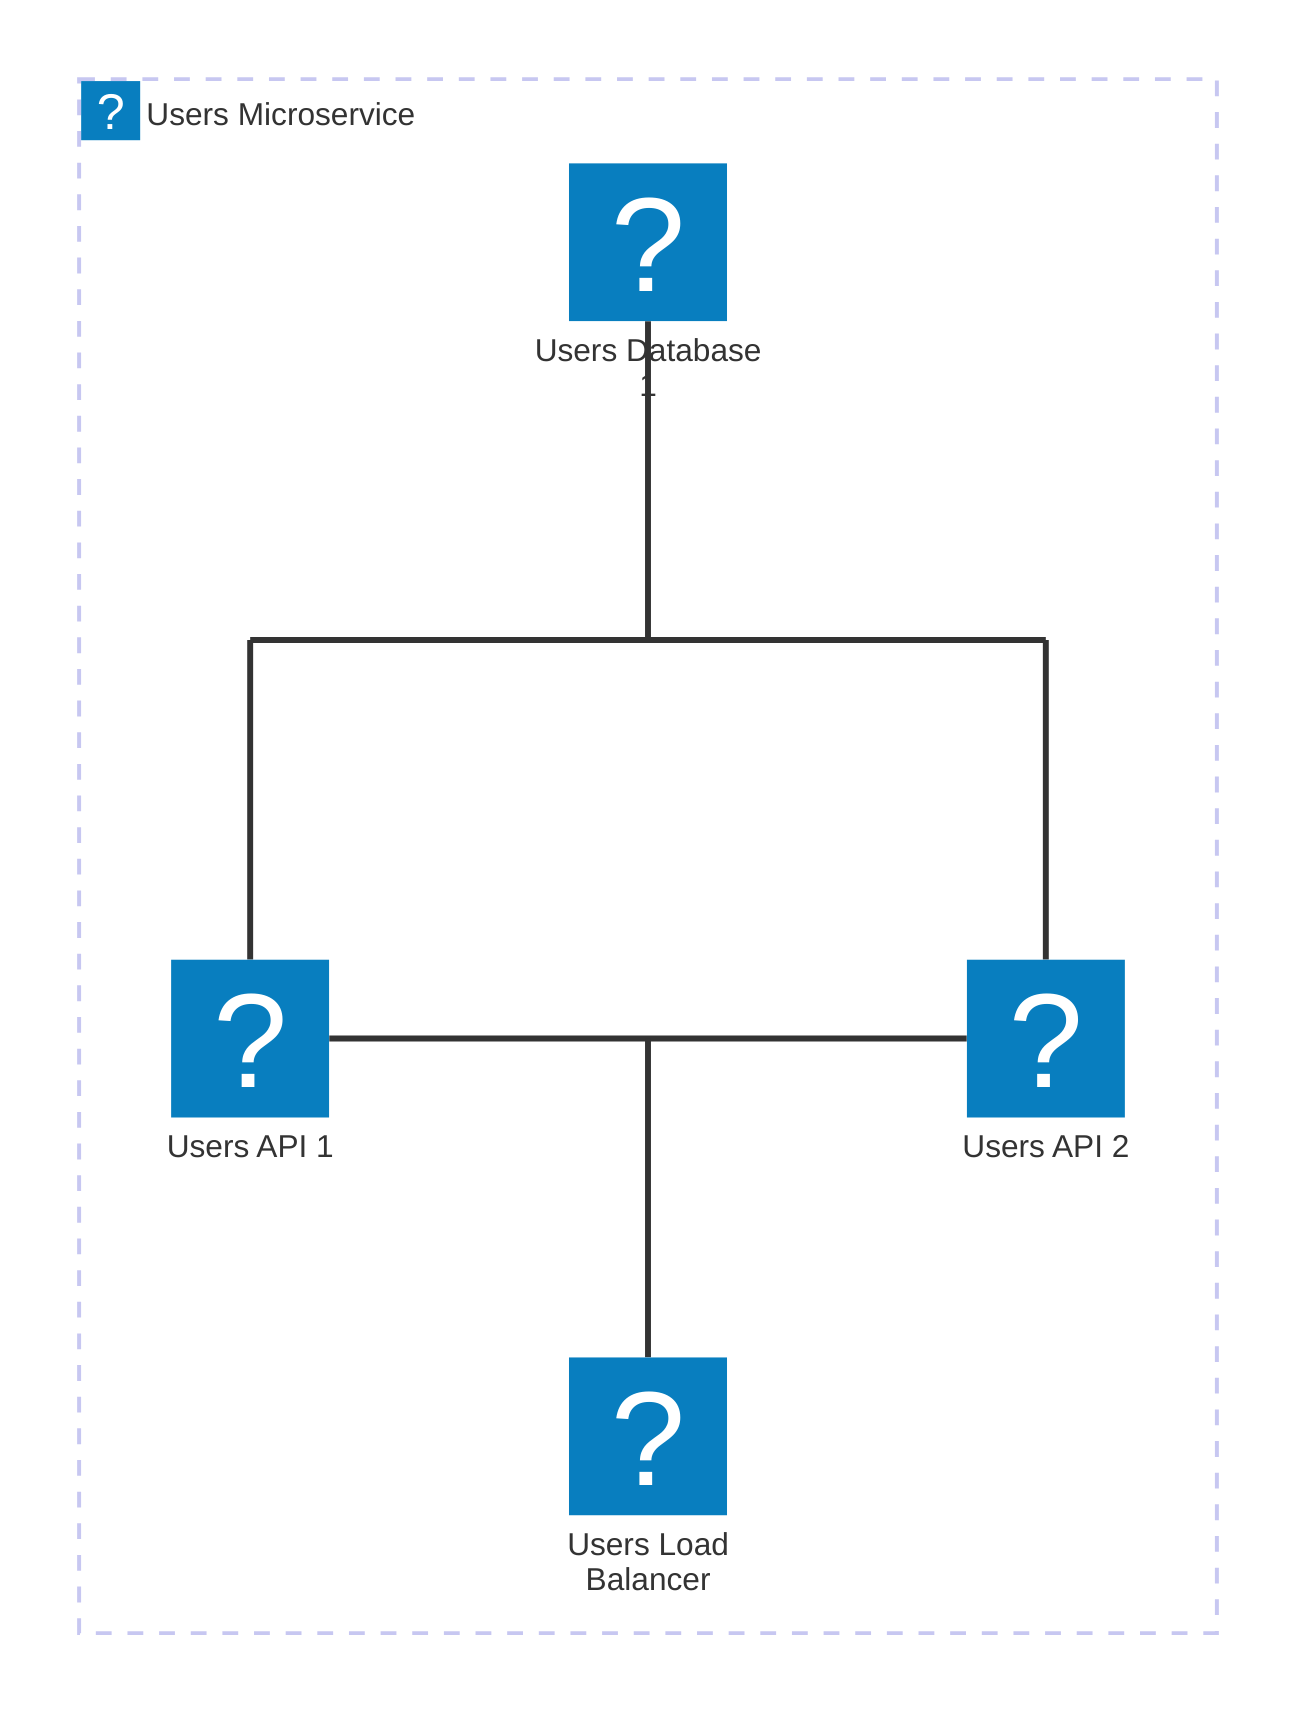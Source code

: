 architecture-beta
    group users(logos:aws-lambda)[Users Microservice]

    service users_db1(logos:aws-rds)[Users Database 1] in users
    service users_server1(logos:aws-ecs)[Users API 1] in users
    service users_server2(logos:aws-ecs)[Users API 2] in users
    service users_lb(logos:aws-elb)[Users Load Balancer] in users
    
    junction users_junc_api in users
    junction users_junc_db in users
    junction users_junc_db_api_1 in users
    junction users_junc_db_api_2 in users
    
    users_db1:B -- T:users_junc_db
    users_junc_db:R -- L:users_junc_db_api_2
    users_junc_db:L -- R:users_junc_db_api_1

    users_junc_db_api_1:B -- T:users_server1
    users_junc_db_api_2:B -- T:users_server2

    users_server2:L -- R:users_junc_api
    users_server1:R -- L:users_junc_api
    users_junc_api:B -- T:users_lb